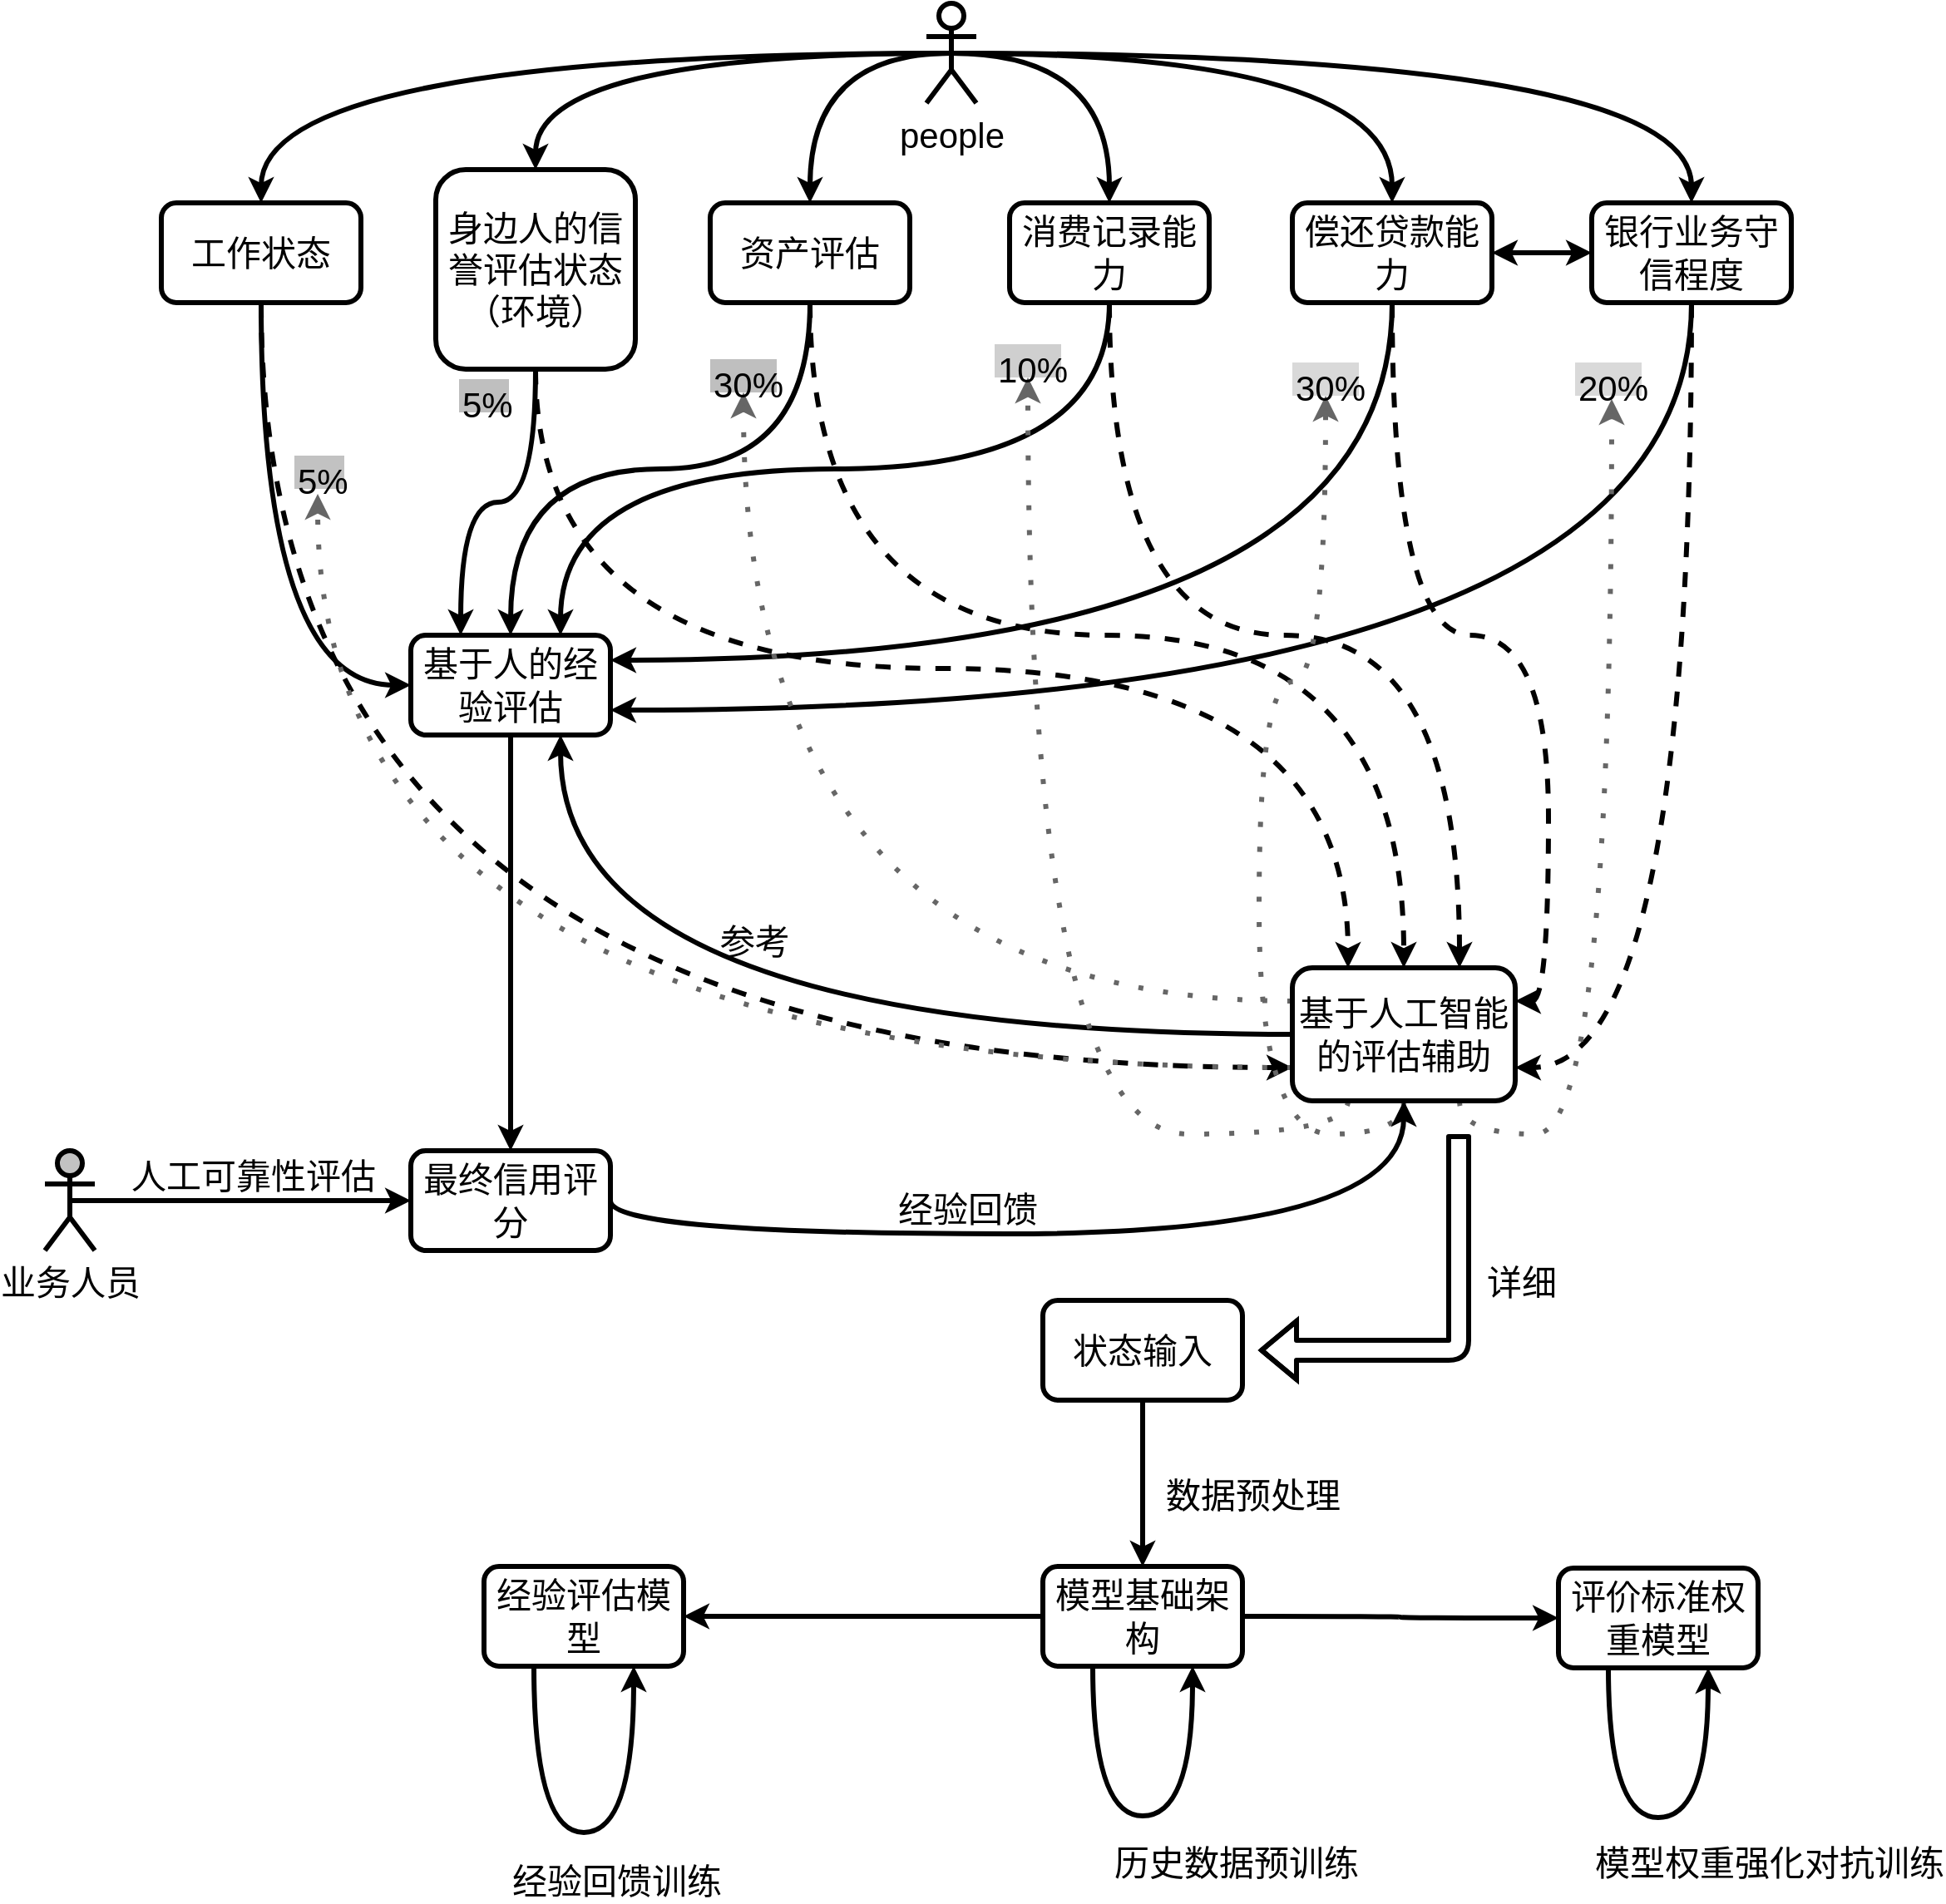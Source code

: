<mxfile version="11.1.4" type="device"><diagram id="v_EUOo3OasJy3hsn-EGY" name="Page-1"><mxGraphModel dx="1086" dy="839" grid="1" gridSize="10" guides="1" tooltips="1" connect="1" arrows="1" fold="1" page="1" pageScale="1" pageWidth="827" pageHeight="1169" math="0" shadow="0"><root><mxCell id="0"/><mxCell id="1" parent="0"/><mxCell id="9RG0QjAjAs-UinmqiGoP-8" style="edgeStyle=orthogonalEdgeStyle;rounded=0;orthogonalLoop=1;jettySize=auto;html=1;exitX=0.5;exitY=0.5;exitDx=0;exitDy=0;exitPerimeter=0;entryX=0.5;entryY=0;entryDx=0;entryDy=0;curved=1;strokeWidth=3;fontSize=21;" parent="1" source="9RG0QjAjAs-UinmqiGoP-1" target="9RG0QjAjAs-UinmqiGoP-2" edge="1"><mxGeometry relative="1" as="geometry"/></mxCell><mxCell id="9RG0QjAjAs-UinmqiGoP-9" style="edgeStyle=orthogonalEdgeStyle;curved=1;rounded=0;orthogonalLoop=1;jettySize=auto;html=1;exitX=0.5;exitY=0.5;exitDx=0;exitDy=0;exitPerimeter=0;entryX=0.5;entryY=0;entryDx=0;entryDy=0;strokeWidth=3;fontSize=21;" parent="1" source="9RG0QjAjAs-UinmqiGoP-1" target="9RG0QjAjAs-UinmqiGoP-3" edge="1"><mxGeometry relative="1" as="geometry"/></mxCell><mxCell id="9RG0QjAjAs-UinmqiGoP-10" style="edgeStyle=orthogonalEdgeStyle;curved=1;rounded=0;orthogonalLoop=1;jettySize=auto;html=1;exitX=0.5;exitY=0.5;exitDx=0;exitDy=0;exitPerimeter=0;entryX=0.5;entryY=0;entryDx=0;entryDy=0;strokeWidth=3;fontSize=21;" parent="1" source="9RG0QjAjAs-UinmqiGoP-1" target="9RG0QjAjAs-UinmqiGoP-4" edge="1"><mxGeometry relative="1" as="geometry"/></mxCell><mxCell id="9RG0QjAjAs-UinmqiGoP-11" style="edgeStyle=orthogonalEdgeStyle;curved=1;rounded=0;orthogonalLoop=1;jettySize=auto;html=1;exitX=0.5;exitY=0.5;exitDx=0;exitDy=0;exitPerimeter=0;entryX=0.5;entryY=0;entryDx=0;entryDy=0;strokeWidth=3;fontSize=21;" parent="1" source="9RG0QjAjAs-UinmqiGoP-1" target="9RG0QjAjAs-UinmqiGoP-5" edge="1"><mxGeometry relative="1" as="geometry"/></mxCell><mxCell id="9RG0QjAjAs-UinmqiGoP-12" style="edgeStyle=orthogonalEdgeStyle;curved=1;rounded=0;orthogonalLoop=1;jettySize=auto;html=1;exitX=0.5;exitY=0.5;exitDx=0;exitDy=0;exitPerimeter=0;entryX=0.5;entryY=0;entryDx=0;entryDy=0;strokeWidth=3;fontSize=21;" parent="1" source="9RG0QjAjAs-UinmqiGoP-1" target="9RG0QjAjAs-UinmqiGoP-6" edge="1"><mxGeometry relative="1" as="geometry"/></mxCell><mxCell id="9RG0QjAjAs-UinmqiGoP-13" style="edgeStyle=orthogonalEdgeStyle;curved=1;rounded=0;orthogonalLoop=1;jettySize=auto;html=1;exitX=0.5;exitY=0.5;exitDx=0;exitDy=0;exitPerimeter=0;entryX=0.5;entryY=0;entryDx=0;entryDy=0;strokeWidth=3;fontSize=21;" parent="1" source="9RG0QjAjAs-UinmqiGoP-1" target="9RG0QjAjAs-UinmqiGoP-7" edge="1"><mxGeometry relative="1" as="geometry"/></mxCell><mxCell id="9RG0QjAjAs-UinmqiGoP-1" value="people" style="shape=umlActor;verticalLabelPosition=bottom;labelBackgroundColor=#ffffff;verticalAlign=top;html=1;outlineConnect=0;strokeWidth=3;fontSize=21;" parent="1" vertex="1"><mxGeometry x="560" y="20" width="30" height="60" as="geometry"/></mxCell><mxCell id="9RG0QjAjAs-UinmqiGoP-20" style="edgeStyle=orthogonalEdgeStyle;curved=1;rounded=0;orthogonalLoop=1;jettySize=auto;html=1;exitX=0.5;exitY=1;exitDx=0;exitDy=0;entryX=0;entryY=0.5;entryDx=0;entryDy=0;strokeWidth=3;fontSize=21;" parent="1" source="9RG0QjAjAs-UinmqiGoP-2" target="9RG0QjAjAs-UinmqiGoP-18" edge="1"><mxGeometry relative="1" as="geometry"/></mxCell><mxCell id="9RG0QjAjAs-UinmqiGoP-35" style="edgeStyle=orthogonalEdgeStyle;curved=1;rounded=0;orthogonalLoop=1;jettySize=auto;html=1;exitX=0.5;exitY=1;exitDx=0;exitDy=0;entryX=0;entryY=0.75;entryDx=0;entryDy=0;dashed=1;strokeWidth=3;fontSize=21;" parent="1" source="9RG0QjAjAs-UinmqiGoP-2" target="9RG0QjAjAs-UinmqiGoP-19" edge="1"><mxGeometry relative="1" as="geometry"/></mxCell><mxCell id="9RG0QjAjAs-UinmqiGoP-2" value="工作状态" style="rounded=1;whiteSpace=wrap;html=1;strokeWidth=3;fontSize=21;" parent="1" vertex="1"><mxGeometry x="100" y="140" width="120" height="60" as="geometry"/></mxCell><mxCell id="9RG0QjAjAs-UinmqiGoP-21" style="edgeStyle=orthogonalEdgeStyle;curved=1;rounded=0;orthogonalLoop=1;jettySize=auto;html=1;exitX=0.5;exitY=1;exitDx=0;exitDy=0;entryX=0.25;entryY=0;entryDx=0;entryDy=0;strokeWidth=3;fontSize=21;" parent="1" source="9RG0QjAjAs-UinmqiGoP-3" target="9RG0QjAjAs-UinmqiGoP-18" edge="1"><mxGeometry relative="1" as="geometry"/></mxCell><mxCell id="9RG0QjAjAs-UinmqiGoP-36" style="edgeStyle=orthogonalEdgeStyle;curved=1;rounded=0;orthogonalLoop=1;jettySize=auto;html=1;exitX=0.5;exitY=1;exitDx=0;exitDy=0;entryX=0.25;entryY=0;entryDx=0;entryDy=0;dashed=1;strokeWidth=3;fontSize=21;" parent="1" source="9RG0QjAjAs-UinmqiGoP-3" target="9RG0QjAjAs-UinmqiGoP-19" edge="1"><mxGeometry relative="1" as="geometry"/></mxCell><mxCell id="9RG0QjAjAs-UinmqiGoP-3" value="身边人的信誉评估状态（环境）" style="rounded=1;whiteSpace=wrap;html=1;strokeWidth=3;fontSize=21;" parent="1" vertex="1"><mxGeometry x="265" y="120" width="120" height="120" as="geometry"/></mxCell><mxCell id="9RG0QjAjAs-UinmqiGoP-22" style="edgeStyle=orthogonalEdgeStyle;curved=1;rounded=0;orthogonalLoop=1;jettySize=auto;html=1;exitX=0.5;exitY=1;exitDx=0;exitDy=0;entryX=0.5;entryY=0;entryDx=0;entryDy=0;strokeWidth=3;fontSize=21;" parent="1" source="9RG0QjAjAs-UinmqiGoP-4" target="9RG0QjAjAs-UinmqiGoP-18" edge="1"><mxGeometry relative="1" as="geometry"/></mxCell><mxCell id="9RG0QjAjAs-UinmqiGoP-37" style="edgeStyle=orthogonalEdgeStyle;curved=1;rounded=0;orthogonalLoop=1;jettySize=auto;html=1;exitX=0.5;exitY=1;exitDx=0;exitDy=0;entryX=0.5;entryY=0;entryDx=0;entryDy=0;dashed=1;strokeWidth=3;fontSize=21;" parent="1" source="9RG0QjAjAs-UinmqiGoP-4" target="9RG0QjAjAs-UinmqiGoP-19" edge="1"><mxGeometry relative="1" as="geometry"/></mxCell><mxCell id="9RG0QjAjAs-UinmqiGoP-4" value="资产评估" style="rounded=1;whiteSpace=wrap;html=1;strokeWidth=3;fontSize=21;" parent="1" vertex="1"><mxGeometry x="430" y="140" width="120" height="60" as="geometry"/></mxCell><mxCell id="9RG0QjAjAs-UinmqiGoP-23" style="edgeStyle=orthogonalEdgeStyle;curved=1;rounded=0;orthogonalLoop=1;jettySize=auto;html=1;exitX=0.5;exitY=1;exitDx=0;exitDy=0;entryX=0.75;entryY=0;entryDx=0;entryDy=0;strokeWidth=3;fontSize=21;" parent="1" source="9RG0QjAjAs-UinmqiGoP-5" target="9RG0QjAjAs-UinmqiGoP-18" edge="1"><mxGeometry relative="1" as="geometry"/></mxCell><mxCell id="9RG0QjAjAs-UinmqiGoP-38" style="edgeStyle=orthogonalEdgeStyle;curved=1;rounded=0;orthogonalLoop=1;jettySize=auto;html=1;exitX=0.5;exitY=1;exitDx=0;exitDy=0;entryX=0.75;entryY=0;entryDx=0;entryDy=0;dashed=1;strokeWidth=3;fontSize=21;" parent="1" source="9RG0QjAjAs-UinmqiGoP-5" target="9RG0QjAjAs-UinmqiGoP-19" edge="1"><mxGeometry relative="1" as="geometry"/></mxCell><mxCell id="9RG0QjAjAs-UinmqiGoP-5" value="消费记录能力" style="rounded=1;whiteSpace=wrap;html=1;strokeWidth=3;fontSize=21;" parent="1" vertex="1"><mxGeometry x="610" y="140" width="120" height="60" as="geometry"/></mxCell><mxCell id="9RG0QjAjAs-UinmqiGoP-24" style="edgeStyle=orthogonalEdgeStyle;curved=1;rounded=0;orthogonalLoop=1;jettySize=auto;html=1;exitX=0.5;exitY=1;exitDx=0;exitDy=0;entryX=1;entryY=0.25;entryDx=0;entryDy=0;strokeWidth=3;fontSize=21;" parent="1" source="9RG0QjAjAs-UinmqiGoP-6" target="9RG0QjAjAs-UinmqiGoP-18" edge="1"><mxGeometry relative="1" as="geometry"/></mxCell><mxCell id="9RG0QjAjAs-UinmqiGoP-39" style="edgeStyle=orthogonalEdgeStyle;curved=1;rounded=0;orthogonalLoop=1;jettySize=auto;html=1;exitX=0.5;exitY=1;exitDx=0;exitDy=0;entryX=1;entryY=0.25;entryDx=0;entryDy=0;dashed=1;strokeWidth=3;fontSize=21;" parent="1" source="9RG0QjAjAs-UinmqiGoP-6" target="9RG0QjAjAs-UinmqiGoP-19" edge="1"><mxGeometry relative="1" as="geometry"/></mxCell><mxCell id="9RG0QjAjAs-UinmqiGoP-6" value="偿还贷款能力" style="rounded=1;whiteSpace=wrap;html=1;strokeWidth=3;fontSize=21;" parent="1" vertex="1"><mxGeometry x="780" y="140" width="120" height="60" as="geometry"/></mxCell><mxCell id="9RG0QjAjAs-UinmqiGoP-25" style="edgeStyle=orthogonalEdgeStyle;curved=1;rounded=0;orthogonalLoop=1;jettySize=auto;html=1;exitX=0.5;exitY=1;exitDx=0;exitDy=0;entryX=1;entryY=0.75;entryDx=0;entryDy=0;strokeWidth=3;fontSize=21;" parent="1" source="9RG0QjAjAs-UinmqiGoP-7" target="9RG0QjAjAs-UinmqiGoP-18" edge="1"><mxGeometry relative="1" as="geometry"/></mxCell><mxCell id="9RG0QjAjAs-UinmqiGoP-40" style="edgeStyle=orthogonalEdgeStyle;curved=1;rounded=0;orthogonalLoop=1;jettySize=auto;html=1;exitX=0.5;exitY=1;exitDx=0;exitDy=0;entryX=1;entryY=0.75;entryDx=0;entryDy=0;dashed=1;strokeWidth=3;fontSize=21;" parent="1" source="9RG0QjAjAs-UinmqiGoP-7" target="9RG0QjAjAs-UinmqiGoP-19" edge="1"><mxGeometry relative="1" as="geometry"/></mxCell><mxCell id="9RG0QjAjAs-UinmqiGoP-7" value="银行业务守信程度" style="rounded=1;whiteSpace=wrap;html=1;strokeWidth=3;fontSize=21;" parent="1" vertex="1"><mxGeometry x="960" y="140" width="120" height="60" as="geometry"/></mxCell><mxCell id="9RG0QjAjAs-UinmqiGoP-46" style="edgeStyle=orthogonalEdgeStyle;curved=1;rounded=0;orthogonalLoop=1;jettySize=auto;html=1;exitX=0.5;exitY=1;exitDx=0;exitDy=0;entryX=0.5;entryY=0;entryDx=0;entryDy=0;strokeWidth=3;fontSize=21;" parent="1" source="9RG0QjAjAs-UinmqiGoP-18" target="9RG0QjAjAs-UinmqiGoP-45" edge="1"><mxGeometry relative="1" as="geometry"/></mxCell><mxCell id="9RG0QjAjAs-UinmqiGoP-18" value="基于人的经验评估" style="rounded=1;whiteSpace=wrap;html=1;strokeWidth=3;fontSize=21;" parent="1" vertex="1"><mxGeometry x="250" y="400" width="120" height="60" as="geometry"/></mxCell><mxCell id="9RG0QjAjAs-UinmqiGoP-41" style="edgeStyle=orthogonalEdgeStyle;curved=1;rounded=0;orthogonalLoop=1;jettySize=auto;html=1;exitX=0;exitY=0.5;exitDx=0;exitDy=0;entryX=0.75;entryY=1;entryDx=0;entryDy=0;strokeWidth=3;fontSize=21;" parent="1" source="9RG0QjAjAs-UinmqiGoP-19" target="9RG0QjAjAs-UinmqiGoP-18" edge="1"><mxGeometry relative="1" as="geometry"/></mxCell><mxCell id="9RG0QjAjAs-UinmqiGoP-47" style="edgeStyle=orthogonalEdgeStyle;curved=1;rounded=0;orthogonalLoop=1;jettySize=auto;html=1;exitX=0.75;exitY=1;exitDx=0;exitDy=0;entryX=0.55;entryY=1.1;entryDx=0;entryDy=0;entryPerimeter=0;dashed=1;dashPattern=1 4;fillColor=#f5f5f5;strokeColor=#666666;strokeWidth=3;fontSize=21;" parent="1" source="9RG0QjAjAs-UinmqiGoP-19" target="9RG0QjAjAs-UinmqiGoP-31" edge="1"><mxGeometry relative="1" as="geometry"/></mxCell><mxCell id="9RG0QjAjAs-UinmqiGoP-48" style="edgeStyle=orthogonalEdgeStyle;curved=1;rounded=0;orthogonalLoop=1;jettySize=auto;html=1;exitX=0.5;exitY=1;exitDx=0;exitDy=0;dashed=1;dashPattern=1 4;strokeWidth=3;fillColor=#f5f5f5;strokeColor=#666666;fontSize=21;" parent="1" source="9RG0QjAjAs-UinmqiGoP-19" target="9RG0QjAjAs-UinmqiGoP-30" edge="1"><mxGeometry relative="1" as="geometry"/></mxCell><mxCell id="9RG0QjAjAs-UinmqiGoP-49" style="edgeStyle=orthogonalEdgeStyle;curved=1;rounded=0;orthogonalLoop=1;jettySize=auto;html=1;exitX=0.25;exitY=1;exitDx=0;exitDy=0;dashed=1;dashPattern=1 4;strokeWidth=3;fillColor=#f5f5f5;strokeColor=#666666;fontSize=21;" parent="1" source="9RG0QjAjAs-UinmqiGoP-19" target="9RG0QjAjAs-UinmqiGoP-29" edge="1"><mxGeometry relative="1" as="geometry"/></mxCell><mxCell id="9RG0QjAjAs-UinmqiGoP-50" style="edgeStyle=orthogonalEdgeStyle;curved=1;rounded=0;orthogonalLoop=1;jettySize=auto;html=1;exitX=0;exitY=0.25;exitDx=0;exitDy=0;dashed=1;dashPattern=1 4;strokeWidth=3;fillColor=#f5f5f5;strokeColor=#666666;fontSize=21;" parent="1" source="9RG0QjAjAs-UinmqiGoP-19" target="9RG0QjAjAs-UinmqiGoP-28" edge="1"><mxGeometry relative="1" as="geometry"/></mxCell><mxCell id="9RG0QjAjAs-UinmqiGoP-52" style="edgeStyle=orthogonalEdgeStyle;curved=1;rounded=0;orthogonalLoop=1;jettySize=auto;html=1;exitX=0;exitY=0.75;exitDx=0;exitDy=0;entryX=0.467;entryY=1.15;entryDx=0;entryDy=0;entryPerimeter=0;dashed=1;dashPattern=1 4;strokeWidth=3;fillColor=#f5f5f5;strokeColor=#666666;fontSize=21;" parent="1" source="9RG0QjAjAs-UinmqiGoP-19" target="9RG0QjAjAs-UinmqiGoP-26" edge="1"><mxGeometry relative="1" as="geometry"/></mxCell><mxCell id="9RG0QjAjAs-UinmqiGoP-19" value="基于人工智能的评估辅助" style="rounded=1;whiteSpace=wrap;html=1;strokeWidth=3;fontSize=21;" parent="1" vertex="1"><mxGeometry x="780" y="600" width="134" height="80" as="geometry"/></mxCell><mxCell id="9RG0QjAjAs-UinmqiGoP-26" value="5%" style="text;html=1;resizable=0;points=[];autosize=1;align=left;verticalAlign=top;spacingTop=-4;strokeWidth=3;shadow=0;comic=0;strokeColor=none;fontSize=21;fillColor=#C2C2C2;" parent="1" vertex="1"><mxGeometry x="180" y="292" width="30" height="20" as="geometry"/></mxCell><mxCell id="9RG0QjAjAs-UinmqiGoP-27" value="5%" style="text;html=1;resizable=0;points=[];autosize=1;align=left;verticalAlign=top;spacingTop=-4;strokeWidth=3;strokeColor=none;fontSize=21;fillColor=#BFBFBF;" parent="1" vertex="1"><mxGeometry x="279" y="246" width="30" height="20" as="geometry"/></mxCell><mxCell id="9RG0QjAjAs-UinmqiGoP-28" value="30%" style="text;html=1;resizable=0;points=[];autosize=1;align=left;verticalAlign=top;spacingTop=-4;strokeWidth=3;strokeColor=none;fontSize=21;fillColor=#BFBFBF;" parent="1" vertex="1"><mxGeometry x="430" y="234" width="40" height="20" as="geometry"/></mxCell><mxCell id="9RG0QjAjAs-UinmqiGoP-29" value="10%" style="text;html=1;resizable=0;points=[];autosize=1;align=left;verticalAlign=top;spacingTop=-4;strokeWidth=3;strokeColor=none;fontSize=21;fillColor=#CFCFCF;" parent="1" vertex="1"><mxGeometry x="601" y="225" width="40" height="20" as="geometry"/></mxCell><mxCell id="9RG0QjAjAs-UinmqiGoP-30" value="30%" style="text;html=1;resizable=0;points=[];autosize=1;align=left;verticalAlign=top;spacingTop=-4;strokeWidth=3;strokeColor=none;fontSize=21;fillColor=#D9D9D9;" parent="1" vertex="1"><mxGeometry x="780" y="236" width="40" height="20" as="geometry"/></mxCell><mxCell id="9RG0QjAjAs-UinmqiGoP-31" value="20%" style="text;html=1;resizable=0;points=[];autosize=1;align=left;verticalAlign=top;spacingTop=-4;strokeWidth=3;strokeColor=none;fontSize=21;fillColor=#D9D9D9;" parent="1" vertex="1"><mxGeometry x="950" y="236" width="40" height="20" as="geometry"/></mxCell><mxCell id="9RG0QjAjAs-UinmqiGoP-42" value="参考" style="text;html=1;resizable=0;points=[];autosize=1;align=left;verticalAlign=top;spacingTop=-4;strokeWidth=3;fontSize=21;" parent="1" vertex="1"><mxGeometry x="434" y="569" width="40" height="20" as="geometry"/></mxCell><mxCell id="9RG0QjAjAs-UinmqiGoP-93" style="edgeStyle=orthogonalEdgeStyle;curved=1;rounded=0;orthogonalLoop=1;jettySize=auto;html=1;exitX=1;exitY=0.5;exitDx=0;exitDy=0;entryX=0.5;entryY=1;entryDx=0;entryDy=0;strokeWidth=3;fontSize=21;" parent="1" source="9RG0QjAjAs-UinmqiGoP-45" target="9RG0QjAjAs-UinmqiGoP-19" edge="1"><mxGeometry relative="1" as="geometry"><Array as="points"><mxPoint x="370" y="760"/><mxPoint x="847" y="760"/></Array></mxGeometry></mxCell><mxCell id="9RG0QjAjAs-UinmqiGoP-45" value="最终信用评分" style="rounded=1;whiteSpace=wrap;html=1;strokeWidth=3;fontSize=21;" parent="1" vertex="1"><mxGeometry x="250" y="710" width="120" height="60" as="geometry"/></mxCell><mxCell id="9RG0QjAjAs-UinmqiGoP-54" value="经验回馈" style="text;html=1;resizable=0;points=[];autosize=1;align=left;verticalAlign=top;spacingTop=-4;fontSize=21;" parent="1" vertex="1"><mxGeometry x="541" y="730" width="60" height="20" as="geometry"/></mxCell><mxCell id="9RG0QjAjAs-UinmqiGoP-66" value="" style="edgeStyle=orthogonalEdgeStyle;curved=1;rounded=0;orthogonalLoop=1;jettySize=auto;html=1;strokeWidth=3;fontSize=21;" parent="1" source="9RG0QjAjAs-UinmqiGoP-60" target="9RG0QjAjAs-UinmqiGoP-65" edge="1"><mxGeometry relative="1" as="geometry"/></mxCell><mxCell id="9RG0QjAjAs-UinmqiGoP-60" value="状态输入" style="rounded=1;whiteSpace=wrap;html=1;shadow=0;comic=0;strokeColor=#000000;strokeWidth=3;fontSize=21;" parent="1" vertex="1"><mxGeometry x="630" y="800" width="120" height="60" as="geometry"/></mxCell><mxCell id="9RG0QjAjAs-UinmqiGoP-68" value="" style="edgeStyle=orthogonalEdgeStyle;curved=1;rounded=0;orthogonalLoop=1;jettySize=auto;html=1;strokeWidth=3;fontSize=21;" parent="1" source="9RG0QjAjAs-UinmqiGoP-65" target="9RG0QjAjAs-UinmqiGoP-67" edge="1"><mxGeometry relative="1" as="geometry"/></mxCell><mxCell id="9RG0QjAjAs-UinmqiGoP-70" value="" style="edgeStyle=orthogonalEdgeStyle;curved=1;rounded=0;orthogonalLoop=1;jettySize=auto;html=1;strokeWidth=3;fontSize=21;" parent="1" source="9RG0QjAjAs-UinmqiGoP-65" target="9RG0QjAjAs-UinmqiGoP-69" edge="1"><mxGeometry relative="1" as="geometry"/></mxCell><mxCell id="9RG0QjAjAs-UinmqiGoP-65" value="模型基础架构" style="rounded=1;whiteSpace=wrap;html=1;shadow=0;comic=0;strokeColor=#000000;strokeWidth=3;fontSize=21;" parent="1" vertex="1"><mxGeometry x="630" y="960" width="120" height="60" as="geometry"/></mxCell><mxCell id="9RG0QjAjAs-UinmqiGoP-69" value="评价标准权重模型" style="rounded=1;whiteSpace=wrap;html=1;shadow=0;comic=0;strokeColor=#000000;strokeWidth=3;fontSize=21;" parent="1" vertex="1"><mxGeometry x="940" y="961" width="120" height="60" as="geometry"/></mxCell><mxCell id="9RG0QjAjAs-UinmqiGoP-67" value="经验评估模型" style="rounded=1;whiteSpace=wrap;html=1;shadow=0;comic=0;strokeColor=#000000;strokeWidth=3;fontSize=21;" parent="1" vertex="1"><mxGeometry x="294" y="960" width="120" height="60" as="geometry"/></mxCell><mxCell id="9RG0QjAjAs-UinmqiGoP-72" value="经验回馈训练" style="text;html=1;resizable=0;points=[];autosize=1;align=left;verticalAlign=top;spacingTop=-4;fontSize=21;" parent="1" vertex="1"><mxGeometry x="309" y="1134" width="90" height="20" as="geometry"/></mxCell><mxCell id="9RG0QjAjAs-UinmqiGoP-78" style="edgeStyle=orthogonalEdgeStyle;curved=1;rounded=0;orthogonalLoop=1;jettySize=auto;html=1;exitX=0.25;exitY=1;exitDx=0;exitDy=0;entryX=0.75;entryY=1;entryDx=0;entryDy=0;strokeWidth=3;fontSize=21;" parent="1" source="9RG0QjAjAs-UinmqiGoP-67" target="9RG0QjAjAs-UinmqiGoP-67" edge="1"><mxGeometry relative="1" as="geometry"><Array as="points"><mxPoint x="324" y="1120"/><mxPoint x="384" y="1120"/></Array></mxGeometry></mxCell><mxCell id="9RG0QjAjAs-UinmqiGoP-79" style="edgeStyle=orthogonalEdgeStyle;curved=1;rounded=0;orthogonalLoop=1;jettySize=auto;html=1;exitX=0.25;exitY=1;exitDx=0;exitDy=0;entryX=0.75;entryY=1;entryDx=0;entryDy=0;strokeWidth=3;fontSize=21;" parent="1" source="9RG0QjAjAs-UinmqiGoP-65" target="9RG0QjAjAs-UinmqiGoP-65" edge="1"><mxGeometry relative="1" as="geometry"><Array as="points"><mxPoint x="660" y="1110"/><mxPoint x="720" y="1110"/></Array></mxGeometry></mxCell><mxCell id="9RG0QjAjAs-UinmqiGoP-80" value="历史数据预训练" style="text;html=1;resizable=0;points=[];autosize=1;align=left;verticalAlign=top;spacingTop=-4;fontSize=21;" parent="1" vertex="1"><mxGeometry x="671" y="1123" width="100" height="20" as="geometry"/></mxCell><mxCell id="9RG0QjAjAs-UinmqiGoP-81" style="edgeStyle=orthogonalEdgeStyle;curved=1;rounded=0;orthogonalLoop=1;jettySize=auto;html=1;exitX=0.25;exitY=1;exitDx=0;exitDy=0;entryX=0.75;entryY=1;entryDx=0;entryDy=0;strokeWidth=3;fontSize=21;" parent="1" source="9RG0QjAjAs-UinmqiGoP-69" target="9RG0QjAjAs-UinmqiGoP-69" edge="1"><mxGeometry relative="1" as="geometry"><Array as="points"><mxPoint x="970" y="1111"/><mxPoint x="1030" y="1111"/></Array></mxGeometry></mxCell><mxCell id="9RG0QjAjAs-UinmqiGoP-82" value="模型权重强化对抗训练" style="text;html=1;resizable=0;points=[];autosize=1;align=left;verticalAlign=top;spacingTop=-4;fontSize=21;" parent="1" vertex="1"><mxGeometry x="960" y="1123" width="140" height="20" as="geometry"/></mxCell><mxCell id="9RG0QjAjAs-UinmqiGoP-83" value="数据预处理" style="text;html=1;resizable=0;points=[];autosize=1;align=left;verticalAlign=top;spacingTop=-4;fontSize=21;" parent="1" vertex="1"><mxGeometry x="702" y="902" width="80" height="20" as="geometry"/></mxCell><mxCell id="9RG0QjAjAs-UinmqiGoP-84" value="" style="shape=flexArrow;endArrow=classic;html=1;strokeWidth=3;edgeStyle=orthogonalEdgeStyle;fontSize=21;" parent="1" edge="1"><mxGeometry width="50" height="50" relative="1" as="geometry"><mxPoint x="880" y="700" as="sourcePoint"/><mxPoint x="760" y="830" as="targetPoint"/><Array as="points"><mxPoint x="880" y="830"/></Array></mxGeometry></mxCell><mxCell id="9RG0QjAjAs-UinmqiGoP-85" value="详细" style="text;html=1;resizable=0;points=[];autosize=1;align=left;verticalAlign=top;spacingTop=-4;fontSize=21;" parent="1" vertex="1"><mxGeometry x="895" y="774" width="40" height="20" as="geometry"/></mxCell><mxCell id="9RG0QjAjAs-UinmqiGoP-91" style="edgeStyle=orthogonalEdgeStyle;curved=1;rounded=0;orthogonalLoop=1;jettySize=auto;html=1;exitX=0.5;exitY=0.5;exitDx=0;exitDy=0;exitPerimeter=0;entryX=0;entryY=0.5;entryDx=0;entryDy=0;strokeWidth=3;fontSize=21;" parent="1" source="9RG0QjAjAs-UinmqiGoP-90" target="9RG0QjAjAs-UinmqiGoP-45" edge="1"><mxGeometry relative="1" as="geometry"/></mxCell><mxCell id="9RG0QjAjAs-UinmqiGoP-90" value="业务人员" style="shape=umlActor;verticalLabelPosition=bottom;labelBackgroundColor=#ffffff;verticalAlign=top;html=1;outlineConnect=0;shadow=0;comic=0;strokeColor=#000000;strokeWidth=3;fillColor=#C2C2C2;fontSize=21;" parent="1" vertex="1"><mxGeometry x="30" y="710" width="30" height="60" as="geometry"/></mxCell><mxCell id="9RG0QjAjAs-UinmqiGoP-92" value="人工可靠性评估" style="text;html=1;resizable=0;points=[];autosize=1;align=left;verticalAlign=top;spacingTop=-4;fontSize=21;" parent="1" vertex="1"><mxGeometry x="80" y="710" width="160" height="30" as="geometry"/></mxCell><mxCell id="9RG0QjAjAs-UinmqiGoP-96" value="" style="endArrow=classic;startArrow=classic;html=1;strokeWidth=3;fontSize=21;entryX=0;entryY=0.5;entryDx=0;entryDy=0;exitX=1;exitY=0.5;exitDx=0;exitDy=0;" parent="1" source="9RG0QjAjAs-UinmqiGoP-6" target="9RG0QjAjAs-UinmqiGoP-7" edge="1"><mxGeometry width="50" height="50" relative="1" as="geometry"><mxPoint x="1020" y="90" as="sourcePoint"/><mxPoint x="1070" y="40" as="targetPoint"/></mxGeometry></mxCell></root></mxGraphModel></diagram><diagram id="52k0b6xV8-zxMRwpCF8r" name="Page-2"><mxGraphModel dx="1422" dy="855" grid="1" gridSize="10" guides="1" tooltips="1" connect="1" arrows="1" fold="1" page="1" pageScale="1" pageWidth="827" pageHeight="1169" math="0" shadow="0"><root><mxCell id="YLevz2bGAZfeIbHLCul_-0"/><mxCell id="YLevz2bGAZfeIbHLCul_-1" parent="YLevz2bGAZfeIbHLCul_-0"/><mxCell id="BFO8yxi8cT6zcfZyHUtS-0" style="edgeStyle=orthogonalEdgeStyle;rounded=0;orthogonalLoop=1;jettySize=auto;html=1;exitX=0.5;exitY=0.5;exitDx=0;exitDy=0;exitPerimeter=0;entryX=0.5;entryY=0;entryDx=0;entryDy=0;curved=1;strokeWidth=3;fontSize=22;" edge="1" parent="YLevz2bGAZfeIbHLCul_-1" source="BFO8yxi8cT6zcfZyHUtS-6" target="BFO8yxi8cT6zcfZyHUtS-9"><mxGeometry relative="1" as="geometry"/></mxCell><mxCell id="BFO8yxi8cT6zcfZyHUtS-1" style="edgeStyle=orthogonalEdgeStyle;curved=1;rounded=0;orthogonalLoop=1;jettySize=auto;html=1;exitX=0.5;exitY=0.5;exitDx=0;exitDy=0;exitPerimeter=0;entryX=0.5;entryY=0;entryDx=0;entryDy=0;strokeWidth=3;fontSize=22;" edge="1" parent="YLevz2bGAZfeIbHLCul_-1" source="BFO8yxi8cT6zcfZyHUtS-6" target="BFO8yxi8cT6zcfZyHUtS-12"><mxGeometry relative="1" as="geometry"/></mxCell><mxCell id="BFO8yxi8cT6zcfZyHUtS-2" style="edgeStyle=orthogonalEdgeStyle;curved=1;rounded=0;orthogonalLoop=1;jettySize=auto;html=1;exitX=0.5;exitY=0.5;exitDx=0;exitDy=0;exitPerimeter=0;entryX=0.5;entryY=0;entryDx=0;entryDy=0;strokeWidth=3;fontSize=22;" edge="1" parent="YLevz2bGAZfeIbHLCul_-1" source="BFO8yxi8cT6zcfZyHUtS-6" target="BFO8yxi8cT6zcfZyHUtS-15"><mxGeometry relative="1" as="geometry"/></mxCell><mxCell id="BFO8yxi8cT6zcfZyHUtS-3" style="edgeStyle=orthogonalEdgeStyle;curved=1;rounded=0;orthogonalLoop=1;jettySize=auto;html=1;exitX=0.5;exitY=0.5;exitDx=0;exitDy=0;exitPerimeter=0;entryX=0.5;entryY=0;entryDx=0;entryDy=0;strokeWidth=3;fontSize=22;" edge="1" parent="YLevz2bGAZfeIbHLCul_-1" source="BFO8yxi8cT6zcfZyHUtS-6" target="BFO8yxi8cT6zcfZyHUtS-18"><mxGeometry relative="1" as="geometry"/></mxCell><mxCell id="BFO8yxi8cT6zcfZyHUtS-4" style="edgeStyle=orthogonalEdgeStyle;curved=1;rounded=0;orthogonalLoop=1;jettySize=auto;html=1;exitX=0.5;exitY=0.5;exitDx=0;exitDy=0;exitPerimeter=0;entryX=0.5;entryY=0;entryDx=0;entryDy=0;strokeWidth=3;fontSize=22;" edge="1" parent="YLevz2bGAZfeIbHLCul_-1" source="BFO8yxi8cT6zcfZyHUtS-6" target="BFO8yxi8cT6zcfZyHUtS-21"><mxGeometry relative="1" as="geometry"/></mxCell><mxCell id="BFO8yxi8cT6zcfZyHUtS-5" style="edgeStyle=orthogonalEdgeStyle;curved=1;rounded=0;orthogonalLoop=1;jettySize=auto;html=1;exitX=0.5;exitY=0.5;exitDx=0;exitDy=0;exitPerimeter=0;entryX=0.5;entryY=0;entryDx=0;entryDy=0;strokeWidth=3;fontSize=22;" edge="1" parent="YLevz2bGAZfeIbHLCul_-1" source="BFO8yxi8cT6zcfZyHUtS-6" target="BFO8yxi8cT6zcfZyHUtS-24"><mxGeometry relative="1" as="geometry"/></mxCell><mxCell id="BFO8yxi8cT6zcfZyHUtS-6" value="people" style="shape=umlActor;verticalLabelPosition=bottom;labelBackgroundColor=#ffffff;verticalAlign=top;html=1;outlineConnect=0;strokeWidth=3;fontSize=22;" vertex="1" parent="YLevz2bGAZfeIbHLCul_-1"><mxGeometry x="560" y="20" width="30" height="60" as="geometry"/></mxCell><mxCell id="BFO8yxi8cT6zcfZyHUtS-7" style="edgeStyle=orthogonalEdgeStyle;curved=1;rounded=0;orthogonalLoop=1;jettySize=auto;html=1;exitX=0.5;exitY=1;exitDx=0;exitDy=0;entryX=0;entryY=0.5;entryDx=0;entryDy=0;strokeWidth=3;fontSize=22;" edge="1" parent="YLevz2bGAZfeIbHLCul_-1" source="BFO8yxi8cT6zcfZyHUtS-9" target="BFO8yxi8cT6zcfZyHUtS-26"><mxGeometry relative="1" as="geometry"/></mxCell><mxCell id="BFO8yxi8cT6zcfZyHUtS-8" style="edgeStyle=orthogonalEdgeStyle;curved=1;rounded=0;orthogonalLoop=1;jettySize=auto;html=1;exitX=0.5;exitY=1;exitDx=0;exitDy=0;entryX=0;entryY=0.75;entryDx=0;entryDy=0;dashed=1;strokeWidth=3;fontSize=22;" edge="1" parent="YLevz2bGAZfeIbHLCul_-1" source="BFO8yxi8cT6zcfZyHUtS-9" target="BFO8yxi8cT6zcfZyHUtS-33"><mxGeometry relative="1" as="geometry"><Array as="points"><mxPoint x="150" y="200"/><mxPoint x="150" y="660"/></Array></mxGeometry></mxCell><mxCell id="BFO8yxi8cT6zcfZyHUtS-9" value="&lt;div style=&quot;font-size: 22px;&quot;&gt;Working state&lt;/div&gt;" style="rounded=1;whiteSpace=wrap;html=1;strokeWidth=3;fontSize=22;" vertex="1" parent="YLevz2bGAZfeIbHLCul_-1"><mxGeometry x="100" y="140" width="120" height="60" as="geometry"/></mxCell><mxCell id="BFO8yxi8cT6zcfZyHUtS-10" style="edgeStyle=orthogonalEdgeStyle;curved=1;rounded=0;orthogonalLoop=1;jettySize=auto;html=1;exitX=0.5;exitY=1;exitDx=0;exitDy=0;entryX=0.25;entryY=0;entryDx=0;entryDy=0;strokeWidth=3;fontSize=22;" edge="1" parent="YLevz2bGAZfeIbHLCul_-1" source="BFO8yxi8cT6zcfZyHUtS-12" target="BFO8yxi8cT6zcfZyHUtS-26"><mxGeometry relative="1" as="geometry"/></mxCell><mxCell id="BFO8yxi8cT6zcfZyHUtS-11" style="edgeStyle=orthogonalEdgeStyle;curved=1;rounded=0;orthogonalLoop=1;jettySize=auto;html=1;exitX=0.5;exitY=1;exitDx=0;exitDy=0;entryX=0.25;entryY=0;entryDx=0;entryDy=0;dashed=1;strokeWidth=3;fontSize=22;" edge="1" parent="YLevz2bGAZfeIbHLCul_-1" source="BFO8yxi8cT6zcfZyHUtS-12" target="BFO8yxi8cT6zcfZyHUtS-33"><mxGeometry relative="1" as="geometry"/></mxCell><mxCell id="BFO8yxi8cT6zcfZyHUtS-12" value="Reputation assessment status (environment) of people around" style="rounded=1;whiteSpace=wrap;html=1;strokeWidth=3;fontSize=22;" vertex="1" parent="YLevz2bGAZfeIbHLCul_-1"><mxGeometry x="240" y="100" width="170" height="150" as="geometry"/></mxCell><mxCell id="BFO8yxi8cT6zcfZyHUtS-13" style="edgeStyle=orthogonalEdgeStyle;curved=1;rounded=0;orthogonalLoop=1;jettySize=auto;html=1;exitX=0.5;exitY=1;exitDx=0;exitDy=0;entryX=0.5;entryY=0;entryDx=0;entryDy=0;strokeWidth=3;fontSize=22;" edge="1" parent="YLevz2bGAZfeIbHLCul_-1" source="BFO8yxi8cT6zcfZyHUtS-15" target="BFO8yxi8cT6zcfZyHUtS-26"><mxGeometry relative="1" as="geometry"/></mxCell><mxCell id="BFO8yxi8cT6zcfZyHUtS-14" style="edgeStyle=orthogonalEdgeStyle;curved=1;rounded=0;orthogonalLoop=1;jettySize=auto;html=1;exitX=0.5;exitY=1;exitDx=0;exitDy=0;entryX=0.5;entryY=0;entryDx=0;entryDy=0;dashed=1;strokeWidth=3;fontSize=22;" edge="1" parent="YLevz2bGAZfeIbHLCul_-1" source="BFO8yxi8cT6zcfZyHUtS-15" target="BFO8yxi8cT6zcfZyHUtS-33"><mxGeometry relative="1" as="geometry"/></mxCell><mxCell id="BFO8yxi8cT6zcfZyHUtS-15" value="Asset valuation" style="rounded=1;whiteSpace=wrap;html=1;strokeWidth=3;fontSize=22;" vertex="1" parent="YLevz2bGAZfeIbHLCul_-1"><mxGeometry x="430" y="140" width="120" height="60" as="geometry"/></mxCell><mxCell id="BFO8yxi8cT6zcfZyHUtS-16" style="edgeStyle=orthogonalEdgeStyle;curved=1;rounded=0;orthogonalLoop=1;jettySize=auto;html=1;exitX=0.5;exitY=1;exitDx=0;exitDy=0;entryX=0.75;entryY=0;entryDx=0;entryDy=0;strokeWidth=3;fontSize=22;" edge="1" parent="YLevz2bGAZfeIbHLCul_-1" source="BFO8yxi8cT6zcfZyHUtS-18" target="BFO8yxi8cT6zcfZyHUtS-26"><mxGeometry relative="1" as="geometry"/></mxCell><mxCell id="BFO8yxi8cT6zcfZyHUtS-17" style="edgeStyle=orthogonalEdgeStyle;curved=1;rounded=0;orthogonalLoop=1;jettySize=auto;html=1;exitX=0.5;exitY=1;exitDx=0;exitDy=0;entryX=0.75;entryY=0;entryDx=0;entryDy=0;dashed=1;strokeWidth=3;fontSize=22;" edge="1" parent="YLevz2bGAZfeIbHLCul_-1" source="BFO8yxi8cT6zcfZyHUtS-18" target="BFO8yxi8cT6zcfZyHUtS-33"><mxGeometry relative="1" as="geometry"/></mxCell><mxCell id="BFO8yxi8cT6zcfZyHUtS-18" value="Consumption record ability" style="rounded=1;whiteSpace=wrap;html=1;strokeWidth=3;fontSize=22;" vertex="1" parent="YLevz2bGAZfeIbHLCul_-1"><mxGeometry x="600" y="110" width="140" height="90" as="geometry"/></mxCell><mxCell id="BFO8yxi8cT6zcfZyHUtS-19" style="edgeStyle=orthogonalEdgeStyle;curved=1;rounded=0;orthogonalLoop=1;jettySize=auto;html=1;exitX=0.5;exitY=1;exitDx=0;exitDy=0;entryX=1;entryY=0.25;entryDx=0;entryDy=0;strokeWidth=3;fontSize=22;" edge="1" parent="YLevz2bGAZfeIbHLCul_-1" source="BFO8yxi8cT6zcfZyHUtS-21" target="BFO8yxi8cT6zcfZyHUtS-26"><mxGeometry relative="1" as="geometry"/></mxCell><mxCell id="BFO8yxi8cT6zcfZyHUtS-20" style="edgeStyle=orthogonalEdgeStyle;curved=1;rounded=0;orthogonalLoop=1;jettySize=auto;html=1;exitX=0.5;exitY=1;exitDx=0;exitDy=0;entryX=1;entryY=0.25;entryDx=0;entryDy=0;dashed=1;strokeWidth=3;fontSize=22;" edge="1" parent="YLevz2bGAZfeIbHLCul_-1" source="BFO8yxi8cT6zcfZyHUtS-21" target="BFO8yxi8cT6zcfZyHUtS-33"><mxGeometry relative="1" as="geometry"/></mxCell><mxCell id="BFO8yxi8cT6zcfZyHUtS-21" value="Loan repayment ability" style="rounded=1;whiteSpace=wrap;html=1;strokeWidth=3;fontSize=22;" vertex="1" parent="YLevz2bGAZfeIbHLCul_-1"><mxGeometry x="770" y="110" width="130" height="110" as="geometry"/></mxCell><mxCell id="BFO8yxi8cT6zcfZyHUtS-22" style="edgeStyle=orthogonalEdgeStyle;curved=1;rounded=0;orthogonalLoop=1;jettySize=auto;html=1;exitX=0.5;exitY=1;exitDx=0;exitDy=0;entryX=1;entryY=0.75;entryDx=0;entryDy=0;strokeWidth=3;fontSize=22;" edge="1" parent="YLevz2bGAZfeIbHLCul_-1" source="BFO8yxi8cT6zcfZyHUtS-24" target="BFO8yxi8cT6zcfZyHUtS-26"><mxGeometry relative="1" as="geometry"/></mxCell><mxCell id="BFO8yxi8cT6zcfZyHUtS-23" style="edgeStyle=orthogonalEdgeStyle;curved=1;rounded=0;orthogonalLoop=1;jettySize=auto;html=1;exitX=0.5;exitY=1;exitDx=0;exitDy=0;entryX=1;entryY=0.75;entryDx=0;entryDy=0;dashed=1;strokeWidth=3;fontSize=22;" edge="1" parent="YLevz2bGAZfeIbHLCul_-1" source="BFO8yxi8cT6zcfZyHUtS-24" target="BFO8yxi8cT6zcfZyHUtS-33"><mxGeometry relative="1" as="geometry"/></mxCell><mxCell id="BFO8yxi8cT6zcfZyHUtS-24" value="Banking trustworthiness" style="rounded=1;whiteSpace=wrap;html=1;strokeWidth=3;fontSize=22;" vertex="1" parent="YLevz2bGAZfeIbHLCul_-1"><mxGeometry x="960" y="120" width="150" height="90" as="geometry"/></mxCell><mxCell id="BFO8yxi8cT6zcfZyHUtS-25" style="edgeStyle=orthogonalEdgeStyle;curved=1;rounded=0;orthogonalLoop=1;jettySize=auto;html=1;exitX=0.5;exitY=1;exitDx=0;exitDy=0;entryX=0.5;entryY=0;entryDx=0;entryDy=0;strokeWidth=3;fontSize=22;" edge="1" parent="YLevz2bGAZfeIbHLCul_-1" source="BFO8yxi8cT6zcfZyHUtS-26" target="BFO8yxi8cT6zcfZyHUtS-42"><mxGeometry relative="1" as="geometry"/></mxCell><mxCell id="BFO8yxi8cT6zcfZyHUtS-26" value="Human-based experience assessment" style="rounded=1;whiteSpace=wrap;html=1;strokeWidth=3;fontSize=22;" vertex="1" parent="YLevz2bGAZfeIbHLCul_-1"><mxGeometry x="230" y="390" width="170" height="80" as="geometry"/></mxCell><mxCell id="BFO8yxi8cT6zcfZyHUtS-27" style="edgeStyle=orthogonalEdgeStyle;curved=1;rounded=0;orthogonalLoop=1;jettySize=auto;html=1;exitX=0;exitY=0.5;exitDx=0;exitDy=0;entryX=0.75;entryY=1;entryDx=0;entryDy=0;strokeWidth=3;fontSize=22;" edge="1" parent="YLevz2bGAZfeIbHLCul_-1" source="BFO8yxi8cT6zcfZyHUtS-33" target="BFO8yxi8cT6zcfZyHUtS-26"><mxGeometry relative="1" as="geometry"/></mxCell><mxCell id="BFO8yxi8cT6zcfZyHUtS-28" style="edgeStyle=orthogonalEdgeStyle;curved=1;rounded=0;orthogonalLoop=1;jettySize=auto;html=1;exitX=0.75;exitY=1;exitDx=0;exitDy=0;entryX=0.55;entryY=1.1;entryDx=0;entryDy=0;entryPerimeter=0;dashed=1;dashPattern=1 4;fillColor=#f5f5f5;strokeColor=#666666;strokeWidth=3;fontSize=22;" edge="1" parent="YLevz2bGAZfeIbHLCul_-1" source="BFO8yxi8cT6zcfZyHUtS-33" target="BFO8yxi8cT6zcfZyHUtS-39"><mxGeometry relative="1" as="geometry"/></mxCell><mxCell id="BFO8yxi8cT6zcfZyHUtS-29" style="edgeStyle=orthogonalEdgeStyle;curved=1;rounded=0;orthogonalLoop=1;jettySize=auto;html=1;exitX=0.5;exitY=1;exitDx=0;exitDy=0;dashed=1;dashPattern=1 4;strokeWidth=3;fillColor=#f5f5f5;strokeColor=#666666;fontSize=22;" edge="1" parent="YLevz2bGAZfeIbHLCul_-1" source="BFO8yxi8cT6zcfZyHUtS-33" target="BFO8yxi8cT6zcfZyHUtS-38"><mxGeometry relative="1" as="geometry"/></mxCell><mxCell id="BFO8yxi8cT6zcfZyHUtS-30" style="edgeStyle=orthogonalEdgeStyle;curved=1;rounded=0;orthogonalLoop=1;jettySize=auto;html=1;exitX=0.25;exitY=1;exitDx=0;exitDy=0;dashed=1;dashPattern=1 4;strokeWidth=3;fillColor=#f5f5f5;strokeColor=#666666;fontSize=22;" edge="1" parent="YLevz2bGAZfeIbHLCul_-1" source="BFO8yxi8cT6zcfZyHUtS-33" target="BFO8yxi8cT6zcfZyHUtS-37"><mxGeometry relative="1" as="geometry"/></mxCell><mxCell id="BFO8yxi8cT6zcfZyHUtS-31" style="edgeStyle=orthogonalEdgeStyle;curved=1;rounded=0;orthogonalLoop=1;jettySize=auto;html=1;exitX=0;exitY=0.25;exitDx=0;exitDy=0;dashed=1;dashPattern=1 4;strokeWidth=3;fillColor=#f5f5f5;strokeColor=#666666;fontSize=22;" edge="1" parent="YLevz2bGAZfeIbHLCul_-1" source="BFO8yxi8cT6zcfZyHUtS-33" target="BFO8yxi8cT6zcfZyHUtS-36"><mxGeometry relative="1" as="geometry"/></mxCell><mxCell id="BFO8yxi8cT6zcfZyHUtS-32" style="edgeStyle=orthogonalEdgeStyle;curved=1;rounded=0;orthogonalLoop=1;jettySize=auto;html=1;exitX=0;exitY=0.75;exitDx=0;exitDy=0;entryX=0.467;entryY=1.15;entryDx=0;entryDy=0;entryPerimeter=0;dashed=1;dashPattern=1 4;strokeWidth=3;fillColor=#f5f5f5;strokeColor=#666666;fontSize=22;" edge="1" parent="YLevz2bGAZfeIbHLCul_-1" source="BFO8yxi8cT6zcfZyHUtS-33" target="BFO8yxi8cT6zcfZyHUtS-34"><mxGeometry relative="1" as="geometry"><Array as="points"><mxPoint x="194" y="660"/></Array></mxGeometry></mxCell><mxCell id="BFO8yxi8cT6zcfZyHUtS-65" style="edgeStyle=orthogonalEdgeStyle;rounded=0;orthogonalLoop=1;jettySize=auto;html=1;exitX=0;exitY=0.25;exitDx=0;exitDy=0;entryX=1;entryY=0.6;entryDx=0;entryDy=0;entryPerimeter=0;curved=1;dashed=1;dashPattern=1 4;strokeWidth=3;strokeColor=#666666;fontSize=22;" edge="1" parent="YLevz2bGAZfeIbHLCul_-1" source="BFO8yxi8cT6zcfZyHUtS-33" target="BFO8yxi8cT6zcfZyHUtS-35"><mxGeometry relative="1" as="geometry"/></mxCell><mxCell id="BFO8yxi8cT6zcfZyHUtS-33" value="Evaluation assistance based on artificial intelligence" style="rounded=1;whiteSpace=wrap;html=1;strokeWidth=3;fontSize=22;" vertex="1" parent="YLevz2bGAZfeIbHLCul_-1"><mxGeometry x="770" y="570" width="180" height="110" as="geometry"/></mxCell><mxCell id="BFO8yxi8cT6zcfZyHUtS-34" value="5%" style="text;html=1;resizable=0;points=[];autosize=1;align=left;verticalAlign=top;spacingTop=-4;strokeWidth=3;shadow=0;comic=0;strokeColor=none;fontSize=22;fillColor=#C2C2C2;" vertex="1" parent="YLevz2bGAZfeIbHLCul_-1"><mxGeometry x="180" y="292" width="30" height="20" as="geometry"/></mxCell><mxCell id="BFO8yxi8cT6zcfZyHUtS-35" value="5%" style="text;html=1;resizable=0;points=[];autosize=1;align=left;verticalAlign=top;spacingTop=-4;strokeWidth=3;strokeColor=none;fontSize=22;fillColor=#BFBFBF;" vertex="1" parent="YLevz2bGAZfeIbHLCul_-1"><mxGeometry x="279" y="266" width="30" height="20" as="geometry"/></mxCell><mxCell id="BFO8yxi8cT6zcfZyHUtS-36" value="30%" style="text;html=1;resizable=0;points=[];autosize=1;align=left;verticalAlign=top;spacingTop=-4;strokeWidth=3;strokeColor=none;fontSize=22;fillColor=#BFBFBF;" vertex="1" parent="YLevz2bGAZfeIbHLCul_-1"><mxGeometry x="430" y="234" width="40" height="20" as="geometry"/></mxCell><mxCell id="BFO8yxi8cT6zcfZyHUtS-37" value="10%" style="text;html=1;resizable=0;points=[];autosize=1;align=left;verticalAlign=top;spacingTop=-4;strokeWidth=3;strokeColor=none;fontSize=22;fillColor=#CFCFCF;" vertex="1" parent="YLevz2bGAZfeIbHLCul_-1"><mxGeometry x="601" y="225" width="40" height="20" as="geometry"/></mxCell><mxCell id="BFO8yxi8cT6zcfZyHUtS-38" value="30%" style="text;html=1;resizable=0;points=[];autosize=1;align=left;verticalAlign=top;spacingTop=-4;strokeWidth=3;strokeColor=none;fontSize=22;fillColor=#D9D9D9;" vertex="1" parent="YLevz2bGAZfeIbHLCul_-1"><mxGeometry x="780" y="236" width="40" height="20" as="geometry"/></mxCell><mxCell id="BFO8yxi8cT6zcfZyHUtS-39" value="20%" style="text;html=1;resizable=0;points=[];autosize=1;align=left;verticalAlign=top;spacingTop=-4;strokeWidth=3;strokeColor=none;fontSize=22;fillColor=#D9D9D9;" vertex="1" parent="YLevz2bGAZfeIbHLCul_-1"><mxGeometry x="950" y="236" width="40" height="20" as="geometry"/></mxCell><mxCell id="BFO8yxi8cT6zcfZyHUtS-40" value="reference" style="text;html=1;resizable=0;points=[];autosize=1;align=left;verticalAlign=top;spacingTop=-4;strokeWidth=3;fontSize=22;" vertex="1" parent="YLevz2bGAZfeIbHLCul_-1"><mxGeometry x="440" y="559" width="100" height="30" as="geometry"/></mxCell><mxCell id="BFO8yxi8cT6zcfZyHUtS-41" style="edgeStyle=orthogonalEdgeStyle;curved=1;rounded=0;orthogonalLoop=1;jettySize=auto;html=1;exitX=1;exitY=0.5;exitDx=0;exitDy=0;entryX=0.5;entryY=1;entryDx=0;entryDy=0;strokeWidth=3;fontSize=22;" edge="1" parent="YLevz2bGAZfeIbHLCul_-1" source="BFO8yxi8cT6zcfZyHUtS-42" target="BFO8yxi8cT6zcfZyHUtS-33"><mxGeometry relative="1" as="geometry"><Array as="points"><mxPoint x="370" y="760"/><mxPoint x="847" y="760"/></Array></mxGeometry></mxCell><mxCell id="BFO8yxi8cT6zcfZyHUtS-42" value="Final credit score" style="rounded=1;whiteSpace=wrap;html=1;strokeWidth=3;fontSize=22;" vertex="1" parent="YLevz2bGAZfeIbHLCul_-1"><mxGeometry x="250" y="710" width="120" height="60" as="geometry"/></mxCell><mxCell id="BFO8yxi8cT6zcfZyHUtS-43" value="Experience feedback" style="text;html=1;resizable=0;points=[];autosize=1;align=left;verticalAlign=top;spacingTop=-4;fontSize=22;" vertex="1" parent="YLevz2bGAZfeIbHLCul_-1"><mxGeometry x="511" y="720" width="210" height="30" as="geometry"/></mxCell><mxCell id="BFO8yxi8cT6zcfZyHUtS-44" value="" style="edgeStyle=orthogonalEdgeStyle;curved=1;rounded=0;orthogonalLoop=1;jettySize=auto;html=1;strokeWidth=3;fontSize=22;" edge="1" parent="YLevz2bGAZfeIbHLCul_-1" source="BFO8yxi8cT6zcfZyHUtS-45" target="BFO8yxi8cT6zcfZyHUtS-48"><mxGeometry relative="1" as="geometry"/></mxCell><mxCell id="BFO8yxi8cT6zcfZyHUtS-45" value="Status input" style="rounded=1;whiteSpace=wrap;html=1;shadow=0;comic=0;strokeColor=#000000;strokeWidth=3;fontSize=22;" vertex="1" parent="YLevz2bGAZfeIbHLCul_-1"><mxGeometry x="516" y="800" width="120" height="60" as="geometry"/></mxCell><mxCell id="BFO8yxi8cT6zcfZyHUtS-46" value="" style="edgeStyle=orthogonalEdgeStyle;curved=1;rounded=0;orthogonalLoop=1;jettySize=auto;html=1;strokeWidth=3;fontSize=22;" edge="1" parent="YLevz2bGAZfeIbHLCul_-1" source="BFO8yxi8cT6zcfZyHUtS-48" target="BFO8yxi8cT6zcfZyHUtS-50"><mxGeometry relative="1" as="geometry"/></mxCell><mxCell id="BFO8yxi8cT6zcfZyHUtS-47" value="" style="edgeStyle=orthogonalEdgeStyle;curved=1;rounded=0;orthogonalLoop=1;jettySize=auto;html=1;strokeWidth=3;fontSize=22;" edge="1" parent="YLevz2bGAZfeIbHLCul_-1" source="BFO8yxi8cT6zcfZyHUtS-48" target="BFO8yxi8cT6zcfZyHUtS-49"><mxGeometry relative="1" as="geometry"/></mxCell><mxCell id="BFO8yxi8cT6zcfZyHUtS-48" value="Model infrastructure" style="rounded=1;whiteSpace=wrap;html=1;shadow=0;comic=0;strokeColor=#000000;strokeWidth=3;fontSize=22;" vertex="1" parent="YLevz2bGAZfeIbHLCul_-1"><mxGeometry x="496" y="960" width="160" height="60" as="geometry"/></mxCell><mxCell id="BFO8yxi8cT6zcfZyHUtS-49" value="Evaluation Standard Weight Model" style="rounded=1;whiteSpace=wrap;html=1;shadow=0;comic=0;strokeColor=#000000;strokeWidth=3;fontSize=22;" vertex="1" parent="YLevz2bGAZfeIbHLCul_-1"><mxGeometry x="871" y="950" width="150" height="80" as="geometry"/></mxCell><mxCell id="BFO8yxi8cT6zcfZyHUtS-50" value="Empirical evaluation model" style="rounded=1;whiteSpace=wrap;html=1;shadow=0;comic=0;strokeColor=#000000;strokeWidth=3;fontSize=22;" vertex="1" parent="YLevz2bGAZfeIbHLCul_-1"><mxGeometry x="156" y="950" width="160" height="80" as="geometry"/></mxCell><mxCell id="BFO8yxi8cT6zcfZyHUtS-51" value="Experience feedback training" style="text;html=1;resizable=0;points=[];autosize=1;align=left;verticalAlign=top;spacingTop=-4;fontSize=22;" vertex="1" parent="YLevz2bGAZfeIbHLCul_-1"><mxGeometry x="80" y="1134" width="290" height="30" as="geometry"/></mxCell><mxCell id="BFO8yxi8cT6zcfZyHUtS-52" style="edgeStyle=orthogonalEdgeStyle;curved=1;rounded=0;orthogonalLoop=1;jettySize=auto;html=1;exitX=0.25;exitY=1;exitDx=0;exitDy=0;entryX=0.75;entryY=1;entryDx=0;entryDy=0;strokeWidth=3;fontSize=22;" edge="1" parent="YLevz2bGAZfeIbHLCul_-1" source="BFO8yxi8cT6zcfZyHUtS-50" target="BFO8yxi8cT6zcfZyHUtS-50"><mxGeometry relative="1" as="geometry"><Array as="points"><mxPoint x="196" y="1120"/><mxPoint x="276" y="1120"/></Array></mxGeometry></mxCell><mxCell id="BFO8yxi8cT6zcfZyHUtS-53" style="edgeStyle=orthogonalEdgeStyle;curved=1;rounded=0;orthogonalLoop=1;jettySize=auto;html=1;exitX=0.25;exitY=1;exitDx=0;exitDy=0;entryX=0.75;entryY=1;entryDx=0;entryDy=0;strokeWidth=3;fontSize=22;" edge="1" parent="YLevz2bGAZfeIbHLCul_-1" source="BFO8yxi8cT6zcfZyHUtS-48" target="BFO8yxi8cT6zcfZyHUtS-48"><mxGeometry relative="1" as="geometry"><Array as="points"><mxPoint x="536" y="1110"/><mxPoint x="616" y="1110"/></Array></mxGeometry></mxCell><mxCell id="BFO8yxi8cT6zcfZyHUtS-54" value="Historical data pre-training" style="text;html=1;resizable=0;points=[];autosize=1;align=left;verticalAlign=top;spacingTop=-4;fontSize=22;" vertex="1" parent="YLevz2bGAZfeIbHLCul_-1"><mxGeometry x="440" y="1123" width="260" height="30" as="geometry"/></mxCell><mxCell id="BFO8yxi8cT6zcfZyHUtS-55" style="edgeStyle=orthogonalEdgeStyle;curved=1;rounded=0;orthogonalLoop=1;jettySize=auto;html=1;exitX=0.25;exitY=1;exitDx=0;exitDy=0;entryX=0.75;entryY=1;entryDx=0;entryDy=0;strokeWidth=3;fontSize=22;" edge="1" parent="YLevz2bGAZfeIbHLCul_-1" source="BFO8yxi8cT6zcfZyHUtS-49" target="BFO8yxi8cT6zcfZyHUtS-49"><mxGeometry relative="1" as="geometry"><Array as="points"><mxPoint x="909" y="1111"/><mxPoint x="984" y="1111"/></Array></mxGeometry></mxCell><mxCell id="BFO8yxi8cT6zcfZyHUtS-56" value="Model weight intensive confrontation training" style="text;html=1;resizable=0;points=[];autosize=1;align=left;verticalAlign=top;spacingTop=-4;fontSize=22;" vertex="1" parent="YLevz2bGAZfeIbHLCul_-1"><mxGeometry x="731" y="1123" width="430" height="30" as="geometry"/></mxCell><mxCell id="BFO8yxi8cT6zcfZyHUtS-57" value="&lt;div style=&quot;font-size: 22px;&quot;&gt;Datapreprocessing&lt;/div&gt;&lt;div style=&quot;font-size: 22px;&quot;&gt;&lt;br style=&quot;font-size: 22px;&quot;&gt;&lt;/div&gt;" style="text;html=1;resizable=0;points=[];autosize=1;align=left;verticalAlign=top;spacingTop=-4;fontSize=22;" vertex="1" parent="YLevz2bGAZfeIbHLCul_-1"><mxGeometry x="588" y="902" width="190" height="50" as="geometry"/></mxCell><mxCell id="BFO8yxi8cT6zcfZyHUtS-58" value="" style="shape=flexArrow;endArrow=classic;html=1;strokeWidth=3;edgeStyle=orthogonalEdgeStyle;fontSize=22;" edge="1" parent="YLevz2bGAZfeIbHLCul_-1"><mxGeometry width="50" height="50" relative="1" as="geometry"><mxPoint x="880" y="700" as="sourcePoint"/><mxPoint x="760" y="830" as="targetPoint"/><Array as="points"><mxPoint x="880" y="830"/></Array></mxGeometry></mxCell><mxCell id="BFO8yxi8cT6zcfZyHUtS-59" value="detailed" style="text;html=1;resizable=0;points=[];autosize=1;align=left;verticalAlign=top;spacingTop=-4;fontSize=22;" vertex="1" parent="YLevz2bGAZfeIbHLCul_-1"><mxGeometry x="781" y="774" width="90" height="30" as="geometry"/></mxCell><mxCell id="BFO8yxi8cT6zcfZyHUtS-60" style="edgeStyle=orthogonalEdgeStyle;curved=1;rounded=0;orthogonalLoop=1;jettySize=auto;html=1;exitX=0.5;exitY=0.5;exitDx=0;exitDy=0;exitPerimeter=0;entryX=0;entryY=0.5;entryDx=0;entryDy=0;strokeWidth=3;fontSize=22;" edge="1" parent="YLevz2bGAZfeIbHLCul_-1" source="BFO8yxi8cT6zcfZyHUtS-61" target="BFO8yxi8cT6zcfZyHUtS-42"><mxGeometry relative="1" as="geometry"/></mxCell><mxCell id="BFO8yxi8cT6zcfZyHUtS-61" value="Business&lt;br style=&quot;font-size: 22px;&quot;&gt;people" style="shape=umlActor;verticalLabelPosition=bottom;labelBackgroundColor=#ffffff;verticalAlign=top;html=1;outlineConnect=0;shadow=0;comic=0;strokeColor=#000000;strokeWidth=3;fillColor=#C2C2C2;fontSize=22;" vertex="1" parent="YLevz2bGAZfeIbHLCul_-1"><mxGeometry x="30" y="710" width="30" height="60" as="geometry"/></mxCell><mxCell id="BFO8yxi8cT6zcfZyHUtS-62" value="&lt;div style=&quot;font-size: 22px;&quot;&gt;Manual reliability&lt;/div&gt;&lt;div style=&quot;font-size: 22px;&quot;&gt;&amp;nbsp;assessment&lt;/div&gt;&lt;div style=&quot;font-size: 22px;&quot;&gt;&lt;br style=&quot;font-size: 22px;&quot;&gt;&lt;/div&gt;" style="text;html=1;resizable=0;points=[];autosize=1;align=left;verticalAlign=top;spacingTop=-4;fontSize=22;" vertex="1" parent="YLevz2bGAZfeIbHLCul_-1"><mxGeometry x="80" y="710" width="170" height="80" as="geometry"/></mxCell><mxCell id="BFO8yxi8cT6zcfZyHUtS-63" value="" style="endArrow=classic;startArrow=classic;html=1;strokeWidth=3;fontSize=22;entryX=0;entryY=0.5;entryDx=0;entryDy=0;exitX=1;exitY=0.5;exitDx=0;exitDy=0;" edge="1" parent="YLevz2bGAZfeIbHLCul_-1" source="BFO8yxi8cT6zcfZyHUtS-21" target="BFO8yxi8cT6zcfZyHUtS-24"><mxGeometry width="50" height="50" relative="1" as="geometry"><mxPoint x="1020" y="90" as="sourcePoint"/><mxPoint x="1070" y="40" as="targetPoint"/></mxGeometry></mxCell></root></mxGraphModel></diagram></mxfile>